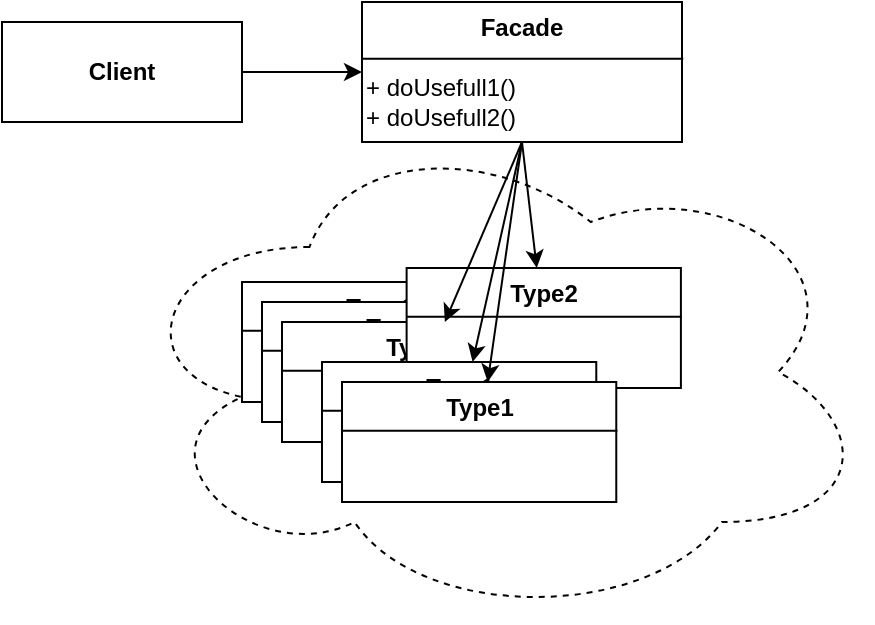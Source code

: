 <mxfile version="12.4.3" type="device" pages="1"><diagram id="5dwFmauclcYLbt3-Dw6q" name="Page-1"><mxGraphModel dx="1038" dy="508" grid="1" gridSize="10" guides="1" tooltips="1" connect="1" arrows="1" fold="1" page="1" pageScale="1" pageWidth="850" pageHeight="1100" math="0" shadow="0"><root><mxCell id="0"/><mxCell id="1" parent="0"/><mxCell id="x8nk8sAf3pm7x09IAi-2-3" style="edgeStyle=orthogonalEdgeStyle;rounded=0;orthogonalLoop=1;jettySize=auto;html=1;exitX=1;exitY=0.5;exitDx=0;exitDy=0;" edge="1" parent="1" source="x8nk8sAf3pm7x09IAi-2-1" target="x8nk8sAf3pm7x09IAi-2-2"><mxGeometry relative="1" as="geometry"/></mxCell><mxCell id="x8nk8sAf3pm7x09IAi-2-1" value="&lt;b&gt;Client&lt;/b&gt;" style="rounded=0;whiteSpace=wrap;html=1;" vertex="1" parent="1"><mxGeometry x="100" y="60" width="120" height="50" as="geometry"/></mxCell><mxCell id="x8nk8sAf3pm7x09IAi-2-2" value="" style="rounded=0;whiteSpace=wrap;html=1;" vertex="1" parent="1"><mxGeometry x="280" y="50" width="160" height="70" as="geometry"/></mxCell><mxCell id="x8nk8sAf3pm7x09IAi-2-5" value="Facade" style="text;html=1;strokeColor=none;fillColor=none;align=center;verticalAlign=middle;whiteSpace=wrap;rounded=0;fontStyle=1" vertex="1" parent="1"><mxGeometry x="310" y="53" width="100" height="20" as="geometry"/></mxCell><mxCell id="x8nk8sAf3pm7x09IAi-2-6" value="+ doUsefull1()&lt;br&gt;+ doUsefull2()" style="text;html=1;strokeColor=none;fillColor=none;align=left;verticalAlign=middle;whiteSpace=wrap;rounded=0;" vertex="1" parent="1"><mxGeometry x="280" y="80" width="160" height="40" as="geometry"/></mxCell><mxCell id="x8nk8sAf3pm7x09IAi-2-8" value="" style="endArrow=none;startArrow=none;html=1;startFill=0;endFill=0;exitX=0;exitY=0.406;exitDx=0;exitDy=0;exitPerimeter=0;entryX=1.004;entryY=0.406;entryDx=0;entryDy=0;entryPerimeter=0;" edge="1" parent="1" source="x8nk8sAf3pm7x09IAi-2-2" target="x8nk8sAf3pm7x09IAi-2-2"><mxGeometry width="50" height="50" relative="1" as="geometry"><mxPoint x="490" y="90" as="sourcePoint"/><mxPoint x="540" y="40" as="targetPoint"/></mxGeometry></mxCell><mxCell id="x8nk8sAf3pm7x09IAi-2-53" value="" style="ellipse;shape=cloud;whiteSpace=wrap;html=1;dashed=1;align=left;" vertex="1" parent="1"><mxGeometry x="160" y="110" width="375" height="250" as="geometry"/></mxCell><mxCell id="x8nk8sAf3pm7x09IAi-2-54" value="" style="rounded=0;whiteSpace=wrap;html=1;" vertex="1" parent="1"><mxGeometry x="220" y="190" width="137.14" height="60" as="geometry"/></mxCell><mxCell id="x8nk8sAf3pm7x09IAi-2-55" value="Type1" style="text;html=1;strokeColor=none;fillColor=none;align=center;verticalAlign=middle;whiteSpace=wrap;rounded=0;fontStyle=1" vertex="1" parent="1"><mxGeometry x="238.57" y="193" width="100" height="20" as="geometry"/></mxCell><mxCell id="x8nk8sAf3pm7x09IAi-2-57" value="" style="endArrow=none;startArrow=none;html=1;startFill=0;endFill=0;exitX=0;exitY=0.406;exitDx=0;exitDy=0;exitPerimeter=0;entryX=1.004;entryY=0.406;entryDx=0;entryDy=0;entryPerimeter=0;" edge="1" parent="1" source="x8nk8sAf3pm7x09IAi-2-54" target="x8nk8sAf3pm7x09IAi-2-54"><mxGeometry width="50" height="50" relative="1" as="geometry"><mxPoint x="430" y="230" as="sourcePoint"/><mxPoint x="480" y="180" as="targetPoint"/></mxGeometry></mxCell><mxCell id="x8nk8sAf3pm7x09IAi-2-58" value="" style="rounded=0;whiteSpace=wrap;html=1;" vertex="1" parent="1"><mxGeometry x="230" y="200" width="137.14" height="60" as="geometry"/></mxCell><mxCell id="x8nk8sAf3pm7x09IAi-2-59" value="Type1" style="text;html=1;strokeColor=none;fillColor=none;align=center;verticalAlign=middle;whiteSpace=wrap;rounded=0;fontStyle=1" vertex="1" parent="1"><mxGeometry x="248.57" y="203" width="100" height="20" as="geometry"/></mxCell><mxCell id="x8nk8sAf3pm7x09IAi-2-60" value="" style="endArrow=none;startArrow=none;html=1;startFill=0;endFill=0;exitX=0;exitY=0.406;exitDx=0;exitDy=0;exitPerimeter=0;entryX=1.004;entryY=0.406;entryDx=0;entryDy=0;entryPerimeter=0;" edge="1" parent="1" source="x8nk8sAf3pm7x09IAi-2-58" target="x8nk8sAf3pm7x09IAi-2-58"><mxGeometry width="50" height="50" relative="1" as="geometry"><mxPoint x="440" y="240" as="sourcePoint"/><mxPoint x="490" y="190" as="targetPoint"/></mxGeometry></mxCell><mxCell id="x8nk8sAf3pm7x09IAi-2-61" value="" style="rounded=0;whiteSpace=wrap;html=1;" vertex="1" parent="1"><mxGeometry x="240" y="210" width="137.14" height="60" as="geometry"/></mxCell><mxCell id="x8nk8sAf3pm7x09IAi-2-62" value="Type1" style="text;html=1;strokeColor=none;fillColor=none;align=center;verticalAlign=middle;whiteSpace=wrap;rounded=0;fontStyle=1" vertex="1" parent="1"><mxGeometry x="258.57" y="213" width="100" height="20" as="geometry"/></mxCell><mxCell id="x8nk8sAf3pm7x09IAi-2-63" value="" style="endArrow=none;startArrow=none;html=1;startFill=0;endFill=0;exitX=0;exitY=0.406;exitDx=0;exitDy=0;exitPerimeter=0;entryX=1.004;entryY=0.406;entryDx=0;entryDy=0;entryPerimeter=0;" edge="1" parent="1" source="x8nk8sAf3pm7x09IAi-2-61" target="x8nk8sAf3pm7x09IAi-2-61"><mxGeometry width="50" height="50" relative="1" as="geometry"><mxPoint x="450" y="250" as="sourcePoint"/><mxPoint x="500" y="200" as="targetPoint"/></mxGeometry></mxCell><mxCell id="x8nk8sAf3pm7x09IAi-2-64" value="" style="rounded=0;whiteSpace=wrap;html=1;" vertex="1" parent="1"><mxGeometry x="302.31" y="183" width="137.14" height="60" as="geometry"/></mxCell><mxCell id="x8nk8sAf3pm7x09IAi-2-65" value="Type2" style="text;html=1;strokeColor=none;fillColor=none;align=center;verticalAlign=middle;whiteSpace=wrap;rounded=0;fontStyle=1" vertex="1" parent="1"><mxGeometry x="320.88" y="186" width="100" height="20" as="geometry"/></mxCell><mxCell id="x8nk8sAf3pm7x09IAi-2-66" value="" style="endArrow=none;startArrow=none;html=1;startFill=0;endFill=0;exitX=0;exitY=0.406;exitDx=0;exitDy=0;exitPerimeter=0;entryX=1.004;entryY=0.406;entryDx=0;entryDy=0;entryPerimeter=0;" edge="1" parent="1" source="x8nk8sAf3pm7x09IAi-2-64" target="x8nk8sAf3pm7x09IAi-2-64"><mxGeometry width="50" height="50" relative="1" as="geometry"><mxPoint x="512.31" y="223" as="sourcePoint"/><mxPoint x="562.31" y="173" as="targetPoint"/></mxGeometry></mxCell><mxCell id="x8nk8sAf3pm7x09IAi-2-67" value="" style="rounded=0;whiteSpace=wrap;html=1;" vertex="1" parent="1"><mxGeometry x="260" y="230" width="137.14" height="60" as="geometry"/></mxCell><mxCell id="x8nk8sAf3pm7x09IAi-2-68" value="Type1" style="text;html=1;strokeColor=none;fillColor=none;align=center;verticalAlign=middle;whiteSpace=wrap;rounded=0;fontStyle=1" vertex="1" parent="1"><mxGeometry x="278.57" y="233" width="100" height="20" as="geometry"/></mxCell><mxCell id="x8nk8sAf3pm7x09IAi-2-69" value="" style="endArrow=none;startArrow=none;html=1;startFill=0;endFill=0;exitX=0;exitY=0.406;exitDx=0;exitDy=0;exitPerimeter=0;entryX=1.004;entryY=0.406;entryDx=0;entryDy=0;entryPerimeter=0;" edge="1" parent="1" source="x8nk8sAf3pm7x09IAi-2-67" target="x8nk8sAf3pm7x09IAi-2-67"><mxGeometry width="50" height="50" relative="1" as="geometry"><mxPoint x="470" y="270" as="sourcePoint"/><mxPoint x="520" y="220" as="targetPoint"/></mxGeometry></mxCell><mxCell id="x8nk8sAf3pm7x09IAi-2-70" value="" style="rounded=0;whiteSpace=wrap;html=1;" vertex="1" parent="1"><mxGeometry x="270" y="240" width="137.14" height="60" as="geometry"/></mxCell><mxCell id="x8nk8sAf3pm7x09IAi-2-71" value="Type1" style="text;html=1;strokeColor=none;fillColor=none;align=center;verticalAlign=middle;whiteSpace=wrap;rounded=0;fontStyle=1" vertex="1" parent="1"><mxGeometry x="288.57" y="243" width="100" height="20" as="geometry"/></mxCell><mxCell id="x8nk8sAf3pm7x09IAi-2-72" value="" style="endArrow=none;startArrow=none;html=1;startFill=0;endFill=0;exitX=0;exitY=0.406;exitDx=0;exitDy=0;exitPerimeter=0;entryX=1.004;entryY=0.406;entryDx=0;entryDy=0;entryPerimeter=0;" edge="1" parent="1" source="x8nk8sAf3pm7x09IAi-2-70" target="x8nk8sAf3pm7x09IAi-2-70"><mxGeometry width="50" height="50" relative="1" as="geometry"><mxPoint x="480" y="280" as="sourcePoint"/><mxPoint x="530" y="230" as="targetPoint"/></mxGeometry></mxCell><mxCell id="x8nk8sAf3pm7x09IAi-2-73" value="" style="endArrow=classic;html=1;exitX=0.5;exitY=1;exitDx=0;exitDy=0;" edge="1" parent="1" source="x8nk8sAf3pm7x09IAi-2-6" target="x8nk8sAf3pm7x09IAi-2-64"><mxGeometry width="50" height="50" relative="1" as="geometry"><mxPoint x="550" y="120" as="sourcePoint"/><mxPoint x="600" y="70" as="targetPoint"/></mxGeometry></mxCell><mxCell id="x8nk8sAf3pm7x09IAi-2-74" value="" style="endArrow=classic;html=1;exitX=0.5;exitY=1;exitDx=0;exitDy=0;" edge="1" parent="1" source="x8nk8sAf3pm7x09IAi-2-6" target="x8nk8sAf3pm7x09IAi-2-70"><mxGeometry width="50" height="50" relative="1" as="geometry"><mxPoint x="370" y="130" as="sourcePoint"/><mxPoint x="377.37" y="193" as="targetPoint"/></mxGeometry></mxCell><mxCell id="x8nk8sAf3pm7x09IAi-2-76" value="" style="endArrow=classic;html=1;exitX=0.5;exitY=1;exitDx=0;exitDy=0;" edge="1" parent="1" source="x8nk8sAf3pm7x09IAi-2-6" target="x8nk8sAf3pm7x09IAi-2-67"><mxGeometry width="50" height="50" relative="1" as="geometry"><mxPoint x="370" y="130" as="sourcePoint"/><mxPoint x="377.37" y="193" as="targetPoint"/></mxGeometry></mxCell><mxCell id="x8nk8sAf3pm7x09IAi-2-77" value="" style="endArrow=classic;html=1;exitX=0.5;exitY=1;exitDx=0;exitDy=0;" edge="1" parent="1" source="x8nk8sAf3pm7x09IAi-2-6" target="x8nk8sAf3pm7x09IAi-2-61"><mxGeometry width="50" height="50" relative="1" as="geometry"><mxPoint x="370" y="130" as="sourcePoint"/><mxPoint x="345.305" y="240" as="targetPoint"/></mxGeometry></mxCell></root></mxGraphModel></diagram></mxfile>